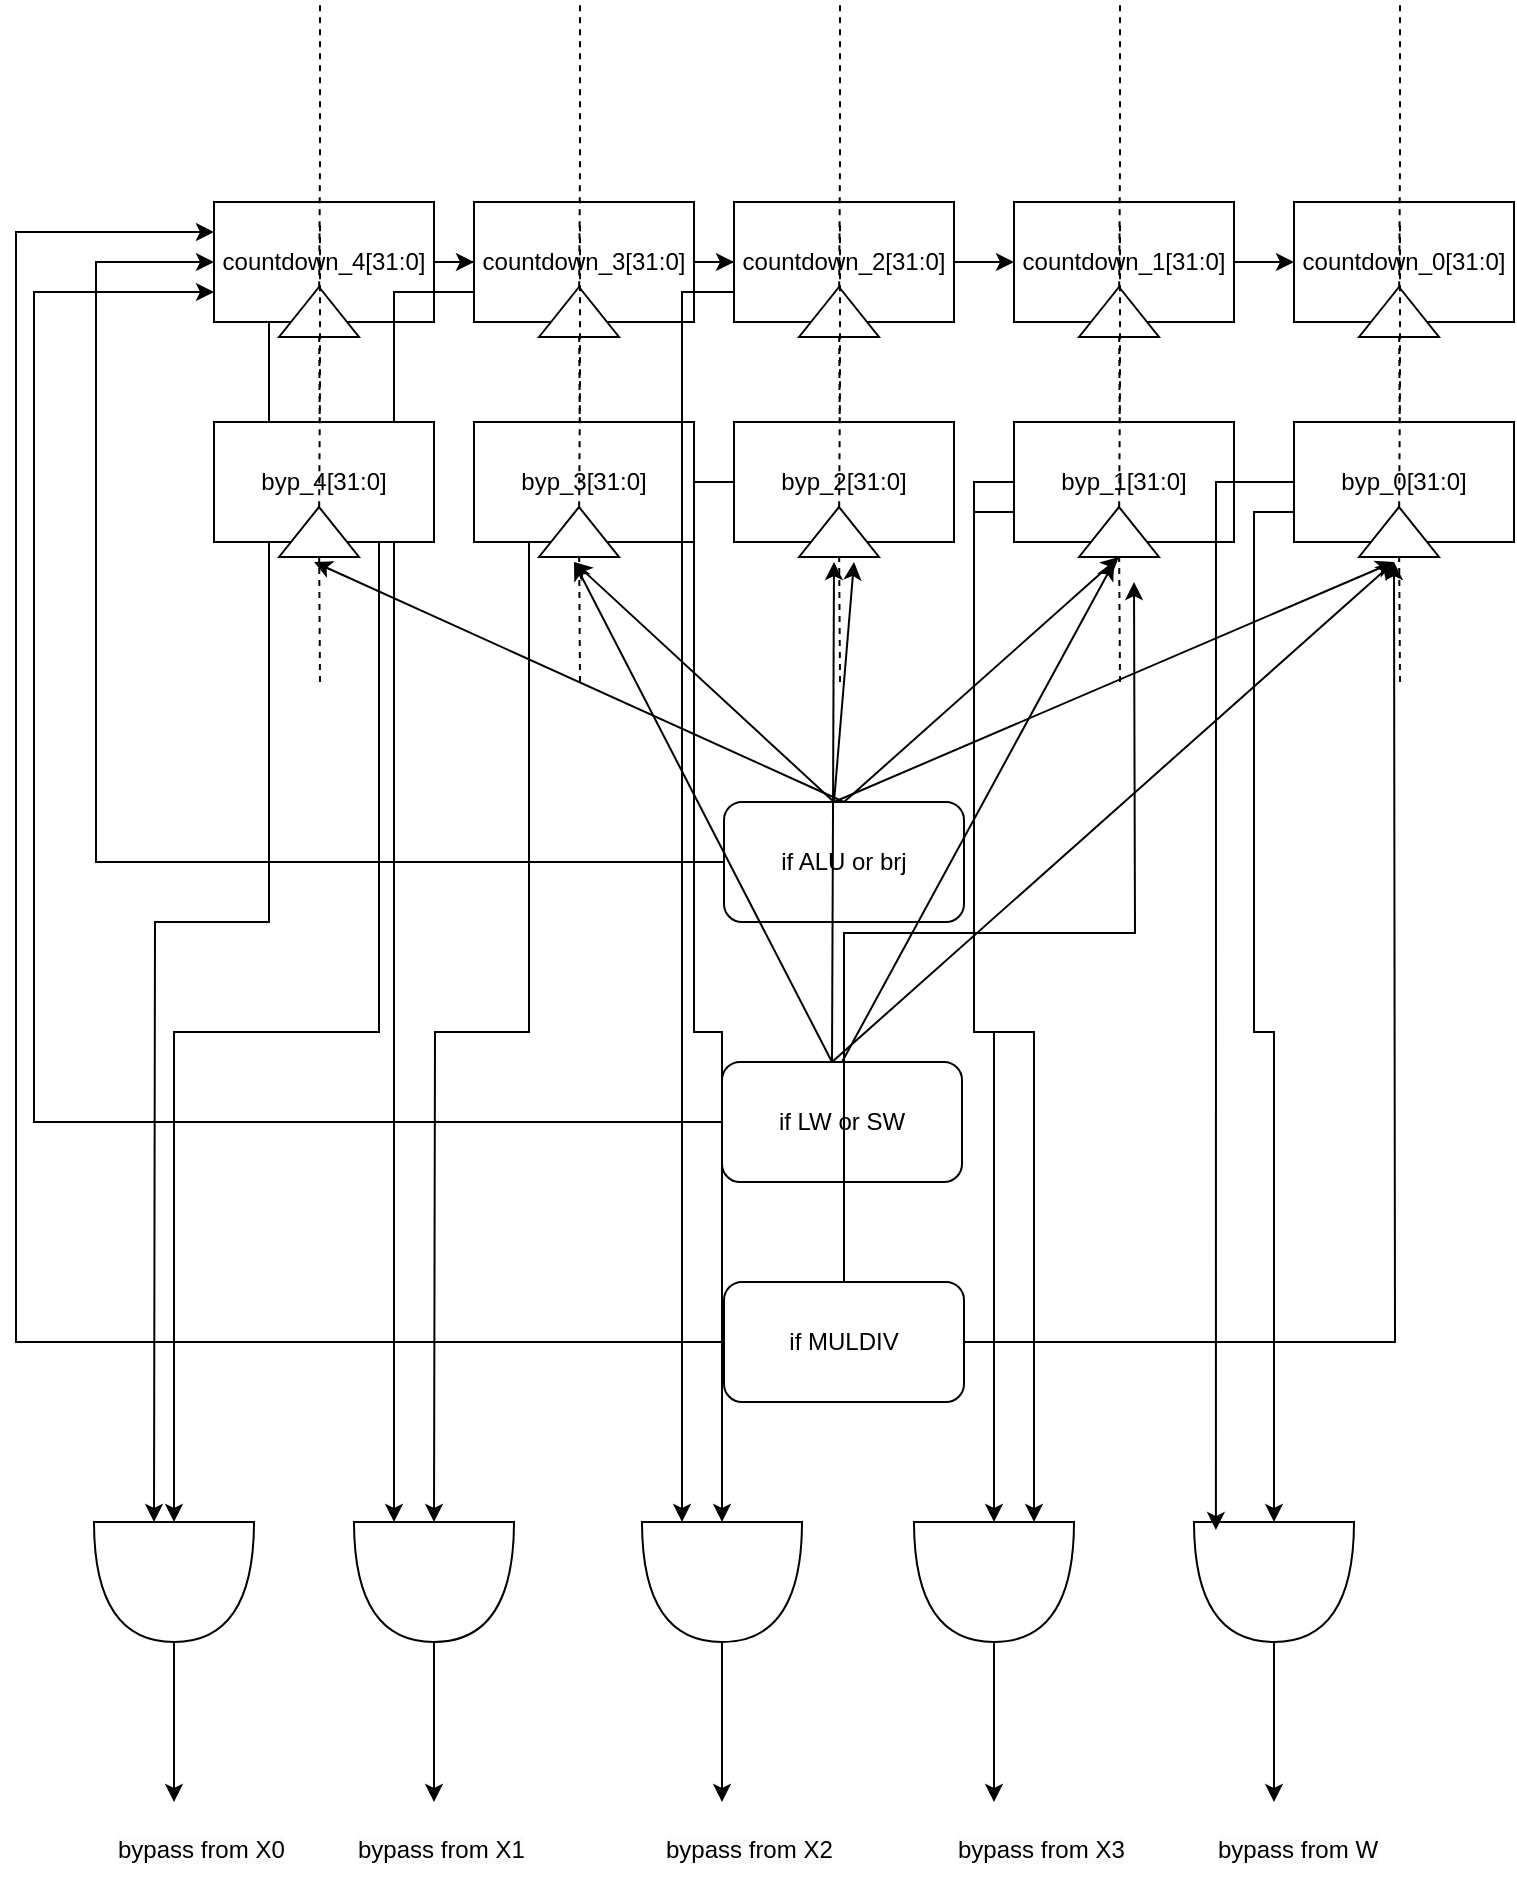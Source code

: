 <mxfile version="24.8.3">
  <diagram name="第 1 页" id="ZV6fUSykykvNh7Q8yYdN">
    <mxGraphModel dx="1364" dy="793" grid="1" gridSize="10" guides="1" tooltips="1" connect="1" arrows="1" fold="1" page="1" pageScale="1" pageWidth="827" pageHeight="1169" math="0" shadow="0">
      <root>
        <mxCell id="0" />
        <mxCell id="1" parent="0" />
        <mxCell id="gjJgRCgS9KbpXRDzj46r-1" style="edgeStyle=orthogonalEdgeStyle;rounded=0;orthogonalLoop=1;jettySize=auto;html=1;exitX=1;exitY=0.5;exitDx=0;exitDy=0;" edge="1" parent="1" source="A6XkKbkgoFJk8oT6EAiX-3" target="A6XkKbkgoFJk8oT6EAiX-16">
          <mxGeometry relative="1" as="geometry" />
        </mxCell>
        <mxCell id="gjJgRCgS9KbpXRDzj46r-5" style="edgeStyle=orthogonalEdgeStyle;rounded=0;orthogonalLoop=1;jettySize=auto;html=1;exitX=0.25;exitY=1;exitDx=0;exitDy=0;" edge="1" parent="1" source="A6XkKbkgoFJk8oT6EAiX-3">
          <mxGeometry relative="1" as="geometry">
            <mxPoint x="100" y="820" as="targetPoint" />
          </mxGeometry>
        </mxCell>
        <mxCell id="A6XkKbkgoFJk8oT6EAiX-3" value="countdown_4[31:0]" style="rounded=0;whiteSpace=wrap;html=1;" parent="1" vertex="1">
          <mxGeometry x="130" y="160" width="110" height="60" as="geometry" />
        </mxCell>
        <mxCell id="A6XkKbkgoFJk8oT6EAiX-12" value="" style="endArrow=none;dashed=1;html=1;rounded=0;" parent="1" source="A6XkKbkgoFJk8oT6EAiX-14" edge="1">
          <mxGeometry width="50" height="50" relative="1" as="geometry">
            <mxPoint x="180" y="380" as="sourcePoint" />
            <mxPoint x="183" y="60" as="targetPoint" />
            <Array as="points">
              <mxPoint x="183" y="140" />
            </Array>
          </mxGeometry>
        </mxCell>
        <mxCell id="A6XkKbkgoFJk8oT6EAiX-15" value="" style="endArrow=none;dashed=1;html=1;rounded=0;" parent="1" target="A6XkKbkgoFJk8oT6EAiX-14" edge="1">
          <mxGeometry width="50" height="50" relative="1" as="geometry">
            <mxPoint x="183" y="290" as="sourcePoint" />
            <mxPoint x="180" y="70" as="targetPoint" />
          </mxGeometry>
        </mxCell>
        <mxCell id="A6XkKbkgoFJk8oT6EAiX-14" value="" style="triangle;whiteSpace=wrap;html=1;rotation=-90;" parent="1" vertex="1">
          <mxGeometry x="170" y="195" width="25" height="40" as="geometry" />
        </mxCell>
        <mxCell id="gjJgRCgS9KbpXRDzj46r-2" style="edgeStyle=orthogonalEdgeStyle;rounded=0;orthogonalLoop=1;jettySize=auto;html=1;exitX=1;exitY=0.5;exitDx=0;exitDy=0;" edge="1" parent="1" source="A6XkKbkgoFJk8oT6EAiX-16" target="A6XkKbkgoFJk8oT6EAiX-20">
          <mxGeometry relative="1" as="geometry" />
        </mxCell>
        <mxCell id="gjJgRCgS9KbpXRDzj46r-10" style="edgeStyle=orthogonalEdgeStyle;rounded=0;orthogonalLoop=1;jettySize=auto;html=1;exitX=0;exitY=0.75;exitDx=0;exitDy=0;entryX=0;entryY=0.75;entryDx=0;entryDy=0;entryPerimeter=0;" edge="1" parent="1" source="A6XkKbkgoFJk8oT6EAiX-16" target="gjJgRCgS9KbpXRDzj46r-11">
          <mxGeometry relative="1" as="geometry">
            <mxPoint x="220" y="830" as="targetPoint" />
          </mxGeometry>
        </mxCell>
        <mxCell id="A6XkKbkgoFJk8oT6EAiX-16" value="countdown_3[31:0]" style="rounded=0;whiteSpace=wrap;html=1;" parent="1" vertex="1">
          <mxGeometry x="260" y="160" width="110" height="60" as="geometry" />
        </mxCell>
        <mxCell id="A6XkKbkgoFJk8oT6EAiX-17" value="" style="endArrow=none;dashed=1;html=1;rounded=0;" parent="1" source="A6XkKbkgoFJk8oT6EAiX-19" edge="1">
          <mxGeometry width="50" height="50" relative="1" as="geometry">
            <mxPoint x="310" y="380" as="sourcePoint" />
            <mxPoint x="313" y="60" as="targetPoint" />
            <Array as="points">
              <mxPoint x="313" y="140" />
            </Array>
          </mxGeometry>
        </mxCell>
        <mxCell id="A6XkKbkgoFJk8oT6EAiX-18" value="" style="endArrow=none;dashed=1;html=1;rounded=0;" parent="1" target="A6XkKbkgoFJk8oT6EAiX-19" edge="1">
          <mxGeometry width="50" height="50" relative="1" as="geometry">
            <mxPoint x="313" y="290" as="sourcePoint" />
            <mxPoint x="310" y="70" as="targetPoint" />
          </mxGeometry>
        </mxCell>
        <mxCell id="A6XkKbkgoFJk8oT6EAiX-19" value="" style="triangle;whiteSpace=wrap;html=1;rotation=-90;" parent="1" vertex="1">
          <mxGeometry x="300" y="195" width="25" height="40" as="geometry" />
        </mxCell>
        <mxCell id="gjJgRCgS9KbpXRDzj46r-3" style="edgeStyle=orthogonalEdgeStyle;rounded=0;orthogonalLoop=1;jettySize=auto;html=1;exitX=1;exitY=0.5;exitDx=0;exitDy=0;entryX=0;entryY=0.5;entryDx=0;entryDy=0;" edge="1" parent="1" source="A6XkKbkgoFJk8oT6EAiX-20" target="A6XkKbkgoFJk8oT6EAiX-24">
          <mxGeometry relative="1" as="geometry">
            <mxPoint x="520" y="190" as="targetPoint" />
          </mxGeometry>
        </mxCell>
        <mxCell id="A6XkKbkgoFJk8oT6EAiX-20" value="countdown_2[31:0]" style="rounded=0;whiteSpace=wrap;html=1;" parent="1" vertex="1">
          <mxGeometry x="390" y="160" width="110" height="60" as="geometry" />
        </mxCell>
        <mxCell id="A6XkKbkgoFJk8oT6EAiX-21" value="" style="endArrow=none;dashed=1;html=1;rounded=0;" parent="1" source="A6XkKbkgoFJk8oT6EAiX-23" edge="1">
          <mxGeometry width="50" height="50" relative="1" as="geometry">
            <mxPoint x="440" y="380" as="sourcePoint" />
            <mxPoint x="443" y="60" as="targetPoint" />
            <Array as="points">
              <mxPoint x="443" y="140" />
            </Array>
          </mxGeometry>
        </mxCell>
        <mxCell id="A6XkKbkgoFJk8oT6EAiX-22" value="" style="endArrow=none;dashed=1;html=1;rounded=0;" parent="1" target="A6XkKbkgoFJk8oT6EAiX-23" edge="1">
          <mxGeometry width="50" height="50" relative="1" as="geometry">
            <mxPoint x="443" y="290" as="sourcePoint" />
            <mxPoint x="440" y="70" as="targetPoint" />
          </mxGeometry>
        </mxCell>
        <mxCell id="A6XkKbkgoFJk8oT6EAiX-23" value="" style="triangle;whiteSpace=wrap;html=1;rotation=-90;" parent="1" vertex="1">
          <mxGeometry x="430" y="195" width="25" height="40" as="geometry" />
        </mxCell>
        <mxCell id="gjJgRCgS9KbpXRDzj46r-4" style="edgeStyle=orthogonalEdgeStyle;rounded=0;orthogonalLoop=1;jettySize=auto;html=1;exitX=1;exitY=0.5;exitDx=0;exitDy=0;entryX=0;entryY=0.5;entryDx=0;entryDy=0;" edge="1" parent="1" source="A6XkKbkgoFJk8oT6EAiX-24" target="A6XkKbkgoFJk8oT6EAiX-28">
          <mxGeometry relative="1" as="geometry" />
        </mxCell>
        <mxCell id="A6XkKbkgoFJk8oT6EAiX-24" value="countdown_1[31:0]" style="rounded=0;whiteSpace=wrap;html=1;" parent="1" vertex="1">
          <mxGeometry x="530" y="160" width="110" height="60" as="geometry" />
        </mxCell>
        <mxCell id="A6XkKbkgoFJk8oT6EAiX-25" value="" style="endArrow=none;dashed=1;html=1;rounded=0;" parent="1" source="A6XkKbkgoFJk8oT6EAiX-27" edge="1">
          <mxGeometry width="50" height="50" relative="1" as="geometry">
            <mxPoint x="580" y="380" as="sourcePoint" />
            <mxPoint x="583" y="60" as="targetPoint" />
            <Array as="points">
              <mxPoint x="583" y="140" />
            </Array>
          </mxGeometry>
        </mxCell>
        <mxCell id="A6XkKbkgoFJk8oT6EAiX-26" value="" style="endArrow=none;dashed=1;html=1;rounded=0;" parent="1" target="A6XkKbkgoFJk8oT6EAiX-27" edge="1">
          <mxGeometry width="50" height="50" relative="1" as="geometry">
            <mxPoint x="583" y="290" as="sourcePoint" />
            <mxPoint x="580" y="70" as="targetPoint" />
          </mxGeometry>
        </mxCell>
        <mxCell id="A6XkKbkgoFJk8oT6EAiX-27" value="" style="triangle;whiteSpace=wrap;html=1;rotation=-90;" parent="1" vertex="1">
          <mxGeometry x="570" y="195" width="25" height="40" as="geometry" />
        </mxCell>
        <mxCell id="A6XkKbkgoFJk8oT6EAiX-28" value="countdown_0[31:0]" style="rounded=0;whiteSpace=wrap;html=1;" parent="1" vertex="1">
          <mxGeometry x="670" y="160" width="110" height="60" as="geometry" />
        </mxCell>
        <mxCell id="A6XkKbkgoFJk8oT6EAiX-29" value="" style="endArrow=none;dashed=1;html=1;rounded=0;" parent="1" source="A6XkKbkgoFJk8oT6EAiX-31" edge="1">
          <mxGeometry width="50" height="50" relative="1" as="geometry">
            <mxPoint x="720" y="380" as="sourcePoint" />
            <mxPoint x="723" y="60" as="targetPoint" />
            <Array as="points">
              <mxPoint x="723" y="140" />
            </Array>
          </mxGeometry>
        </mxCell>
        <mxCell id="A6XkKbkgoFJk8oT6EAiX-30" value="" style="endArrow=none;dashed=1;html=1;rounded=0;" parent="1" target="A6XkKbkgoFJk8oT6EAiX-31" edge="1">
          <mxGeometry width="50" height="50" relative="1" as="geometry">
            <mxPoint x="723" y="290" as="sourcePoint" />
            <mxPoint x="720" y="70" as="targetPoint" />
          </mxGeometry>
        </mxCell>
        <mxCell id="A6XkKbkgoFJk8oT6EAiX-31" value="" style="triangle;whiteSpace=wrap;html=1;rotation=-90;" parent="1" vertex="1">
          <mxGeometry x="710" y="195" width="25" height="40" as="geometry" />
        </mxCell>
        <mxCell id="gjJgRCgS9KbpXRDzj46r-6" style="edgeStyle=orthogonalEdgeStyle;rounded=0;orthogonalLoop=1;jettySize=auto;html=1;exitX=0.75;exitY=1;exitDx=0;exitDy=0;" edge="1" parent="1" source="A6XkKbkgoFJk8oT6EAiX-32" target="gjJgRCgS9KbpXRDzj46r-7">
          <mxGeometry relative="1" as="geometry">
            <mxPoint x="120" y="820" as="targetPoint" />
          </mxGeometry>
        </mxCell>
        <mxCell id="A6XkKbkgoFJk8oT6EAiX-32" value="byp_4[31:0]" style="rounded=0;whiteSpace=wrap;html=1;" parent="1" vertex="1">
          <mxGeometry x="130" y="270" width="110" height="60" as="geometry" />
        </mxCell>
        <mxCell id="A6XkKbkgoFJk8oT6EAiX-33" value="" style="endArrow=none;dashed=1;html=1;rounded=0;" parent="1" source="A6XkKbkgoFJk8oT6EAiX-35" edge="1">
          <mxGeometry width="50" height="50" relative="1" as="geometry">
            <mxPoint x="180" y="490" as="sourcePoint" />
            <mxPoint x="183" y="170" as="targetPoint" />
            <Array as="points">
              <mxPoint x="183" y="250" />
            </Array>
          </mxGeometry>
        </mxCell>
        <mxCell id="A6XkKbkgoFJk8oT6EAiX-34" value="" style="endArrow=none;dashed=1;html=1;rounded=0;" parent="1" target="A6XkKbkgoFJk8oT6EAiX-35" edge="1">
          <mxGeometry width="50" height="50" relative="1" as="geometry">
            <mxPoint x="183" y="400" as="sourcePoint" />
            <mxPoint x="180" y="180" as="targetPoint" />
          </mxGeometry>
        </mxCell>
        <mxCell id="A6XkKbkgoFJk8oT6EAiX-35" value="" style="triangle;whiteSpace=wrap;html=1;rotation=-90;" parent="1" vertex="1">
          <mxGeometry x="170" y="305" width="25" height="40" as="geometry" />
        </mxCell>
        <mxCell id="gjJgRCgS9KbpXRDzj46r-9" style="edgeStyle=orthogonalEdgeStyle;rounded=0;orthogonalLoop=1;jettySize=auto;html=1;exitX=0.25;exitY=1;exitDx=0;exitDy=0;" edge="1" parent="1" source="A6XkKbkgoFJk8oT6EAiX-36">
          <mxGeometry relative="1" as="geometry">
            <mxPoint x="240" y="820" as="targetPoint" />
          </mxGeometry>
        </mxCell>
        <mxCell id="A6XkKbkgoFJk8oT6EAiX-36" value="byp_3[31:0]" style="rounded=0;whiteSpace=wrap;html=1;" parent="1" vertex="1">
          <mxGeometry x="260" y="270" width="110" height="60" as="geometry" />
        </mxCell>
        <mxCell id="A6XkKbkgoFJk8oT6EAiX-37" value="" style="endArrow=none;dashed=1;html=1;rounded=0;" parent="1" source="A6XkKbkgoFJk8oT6EAiX-39" edge="1">
          <mxGeometry width="50" height="50" relative="1" as="geometry">
            <mxPoint x="310" y="490" as="sourcePoint" />
            <mxPoint x="313" y="170" as="targetPoint" />
            <Array as="points">
              <mxPoint x="313" y="250" />
            </Array>
          </mxGeometry>
        </mxCell>
        <mxCell id="A6XkKbkgoFJk8oT6EAiX-38" value="" style="endArrow=none;dashed=1;html=1;rounded=0;" parent="1" target="A6XkKbkgoFJk8oT6EAiX-39" edge="1">
          <mxGeometry width="50" height="50" relative="1" as="geometry">
            <mxPoint x="313" y="400" as="sourcePoint" />
            <mxPoint x="310" y="180" as="targetPoint" />
          </mxGeometry>
        </mxCell>
        <mxCell id="A6XkKbkgoFJk8oT6EAiX-39" value="" style="triangle;whiteSpace=wrap;html=1;rotation=-90;" parent="1" vertex="1">
          <mxGeometry x="300" y="305" width="25" height="40" as="geometry" />
        </mxCell>
        <mxCell id="A6XkKbkgoFJk8oT6EAiX-40" value="byp_2[31:0]" style="rounded=0;whiteSpace=wrap;html=1;" parent="1" vertex="1">
          <mxGeometry x="390" y="270" width="110" height="60" as="geometry" />
        </mxCell>
        <mxCell id="A6XkKbkgoFJk8oT6EAiX-41" value="" style="endArrow=none;dashed=1;html=1;rounded=0;" parent="1" source="A6XkKbkgoFJk8oT6EAiX-43" edge="1">
          <mxGeometry width="50" height="50" relative="1" as="geometry">
            <mxPoint x="440" y="490" as="sourcePoint" />
            <mxPoint x="443" y="170" as="targetPoint" />
            <Array as="points">
              <mxPoint x="443" y="250" />
            </Array>
          </mxGeometry>
        </mxCell>
        <mxCell id="A6XkKbkgoFJk8oT6EAiX-42" value="" style="endArrow=none;dashed=1;html=1;rounded=0;" parent="1" target="A6XkKbkgoFJk8oT6EAiX-43" edge="1">
          <mxGeometry width="50" height="50" relative="1" as="geometry">
            <mxPoint x="443" y="400" as="sourcePoint" />
            <mxPoint x="440" y="180" as="targetPoint" />
          </mxGeometry>
        </mxCell>
        <mxCell id="A6XkKbkgoFJk8oT6EAiX-43" value="" style="triangle;whiteSpace=wrap;html=1;rotation=-90;" parent="1" vertex="1">
          <mxGeometry x="430" y="305" width="25" height="40" as="geometry" />
        </mxCell>
        <mxCell id="gjJgRCgS9KbpXRDzj46r-17" style="edgeStyle=orthogonalEdgeStyle;rounded=0;orthogonalLoop=1;jettySize=auto;html=1;exitX=0;exitY=0.5;exitDx=0;exitDy=0;" edge="1" parent="1" source="A6XkKbkgoFJk8oT6EAiX-44" target="gjJgRCgS9KbpXRDzj46r-13">
          <mxGeometry relative="1" as="geometry" />
        </mxCell>
        <mxCell id="A6XkKbkgoFJk8oT6EAiX-44" value="byp_1[31:0]" style="rounded=0;whiteSpace=wrap;html=1;" parent="1" vertex="1">
          <mxGeometry x="530" y="270" width="110" height="60" as="geometry" />
        </mxCell>
        <mxCell id="A6XkKbkgoFJk8oT6EAiX-45" value="" style="endArrow=none;dashed=1;html=1;rounded=0;" parent="1" source="A6XkKbkgoFJk8oT6EAiX-47" edge="1">
          <mxGeometry width="50" height="50" relative="1" as="geometry">
            <mxPoint x="580" y="490" as="sourcePoint" />
            <mxPoint x="583" y="170" as="targetPoint" />
            <Array as="points">
              <mxPoint x="583" y="250" />
            </Array>
          </mxGeometry>
        </mxCell>
        <mxCell id="A6XkKbkgoFJk8oT6EAiX-46" value="" style="endArrow=none;dashed=1;html=1;rounded=0;" parent="1" target="A6XkKbkgoFJk8oT6EAiX-47" edge="1">
          <mxGeometry width="50" height="50" relative="1" as="geometry">
            <mxPoint x="583" y="400" as="sourcePoint" />
            <mxPoint x="580" y="180" as="targetPoint" />
          </mxGeometry>
        </mxCell>
        <mxCell id="A6XkKbkgoFJk8oT6EAiX-47" value="" style="triangle;whiteSpace=wrap;html=1;rotation=-90;" parent="1" vertex="1">
          <mxGeometry x="570" y="305" width="25" height="40" as="geometry" />
        </mxCell>
        <mxCell id="A6XkKbkgoFJk8oT6EAiX-48" value="byp_0[31:0]" style="rounded=0;whiteSpace=wrap;html=1;" parent="1" vertex="1">
          <mxGeometry x="670" y="270" width="110" height="60" as="geometry" />
        </mxCell>
        <mxCell id="A6XkKbkgoFJk8oT6EAiX-49" value="" style="endArrow=none;dashed=1;html=1;rounded=0;" parent="1" source="A6XkKbkgoFJk8oT6EAiX-51" edge="1">
          <mxGeometry width="50" height="50" relative="1" as="geometry">
            <mxPoint x="720" y="490" as="sourcePoint" />
            <mxPoint x="723" y="170" as="targetPoint" />
            <Array as="points">
              <mxPoint x="723" y="250" />
            </Array>
          </mxGeometry>
        </mxCell>
        <mxCell id="A6XkKbkgoFJk8oT6EAiX-50" value="" style="endArrow=none;dashed=1;html=1;rounded=0;" parent="1" target="A6XkKbkgoFJk8oT6EAiX-51" edge="1">
          <mxGeometry width="50" height="50" relative="1" as="geometry">
            <mxPoint x="723" y="400" as="sourcePoint" />
            <mxPoint x="720" y="180" as="targetPoint" />
          </mxGeometry>
        </mxCell>
        <mxCell id="A6XkKbkgoFJk8oT6EAiX-51" value="" style="triangle;whiteSpace=wrap;html=1;rotation=-90;" parent="1" vertex="1">
          <mxGeometry x="710" y="305" width="25" height="40" as="geometry" />
        </mxCell>
        <mxCell id="A6XkKbkgoFJk8oT6EAiX-62" style="edgeStyle=orthogonalEdgeStyle;rounded=0;orthogonalLoop=1;jettySize=auto;html=1;exitX=0;exitY=0.5;exitDx=0;exitDy=0;entryX=0;entryY=0.5;entryDx=0;entryDy=0;" parent="1" source="A6XkKbkgoFJk8oT6EAiX-54" target="A6XkKbkgoFJk8oT6EAiX-3" edge="1">
          <mxGeometry relative="1" as="geometry">
            <mxPoint x="70" y="80" as="targetPoint" />
            <Array as="points">
              <mxPoint x="71" y="490" />
              <mxPoint x="71" y="190" />
            </Array>
          </mxGeometry>
        </mxCell>
        <mxCell id="A6XkKbkgoFJk8oT6EAiX-54" value="if ALU or brj" style="rounded=1;whiteSpace=wrap;html=1;" parent="1" vertex="1">
          <mxGeometry x="385" y="460" width="120" height="60" as="geometry" />
        </mxCell>
        <mxCell id="A6XkKbkgoFJk8oT6EAiX-57" value="" style="endArrow=classic;html=1;rounded=0;exitX=0.5;exitY=0;exitDx=0;exitDy=0;" parent="1" source="A6XkKbkgoFJk8oT6EAiX-54" edge="1">
          <mxGeometry width="50" height="50" relative="1" as="geometry">
            <mxPoint x="390" y="430" as="sourcePoint" />
            <mxPoint x="180" y="340" as="targetPoint" />
          </mxGeometry>
        </mxCell>
        <mxCell id="A6XkKbkgoFJk8oT6EAiX-58" value="" style="endArrow=classic;html=1;rounded=0;" parent="1" edge="1">
          <mxGeometry width="50" height="50" relative="1" as="geometry">
            <mxPoint x="440" y="460" as="sourcePoint" />
            <mxPoint x="310" y="340" as="targetPoint" />
          </mxGeometry>
        </mxCell>
        <mxCell id="A6XkKbkgoFJk8oT6EAiX-59" value="" style="endArrow=classic;html=1;rounded=0;" parent="1" edge="1">
          <mxGeometry width="50" height="50" relative="1" as="geometry">
            <mxPoint x="440" y="460" as="sourcePoint" />
            <mxPoint x="450" y="340" as="targetPoint" />
          </mxGeometry>
        </mxCell>
        <mxCell id="A6XkKbkgoFJk8oT6EAiX-60" value="" style="endArrow=classic;html=1;rounded=0;exitX=0.5;exitY=0;exitDx=0;exitDy=0;entryX=0;entryY=0.5;entryDx=0;entryDy=0;" parent="1" source="A6XkKbkgoFJk8oT6EAiX-54" target="A6XkKbkgoFJk8oT6EAiX-47" edge="1">
          <mxGeometry width="50" height="50" relative="1" as="geometry">
            <mxPoint x="755" y="450" as="sourcePoint" />
            <mxPoint x="580" y="380" as="targetPoint" />
          </mxGeometry>
        </mxCell>
        <mxCell id="A6XkKbkgoFJk8oT6EAiX-61" value="" style="endArrow=classic;html=1;rounded=0;exitX=0.5;exitY=0;exitDx=0;exitDy=0;" parent="1" edge="1">
          <mxGeometry width="50" height="50" relative="1" as="geometry">
            <mxPoint x="440" y="460" as="sourcePoint" />
            <mxPoint x="720" y="340" as="targetPoint" />
          </mxGeometry>
        </mxCell>
        <mxCell id="A6XkKbkgoFJk8oT6EAiX-63" style="edgeStyle=orthogonalEdgeStyle;rounded=0;orthogonalLoop=1;jettySize=auto;html=1;exitX=0;exitY=0.5;exitDx=0;exitDy=0;entryX=0;entryY=0.75;entryDx=0;entryDy=0;" parent="1" source="A6XkKbkgoFJk8oT6EAiX-64" target="A6XkKbkgoFJk8oT6EAiX-3" edge="1">
          <mxGeometry relative="1" as="geometry">
            <mxPoint x="100" y="210" as="targetPoint" />
            <Array as="points">
              <mxPoint x="40" y="620" />
              <mxPoint x="40" y="205" />
            </Array>
          </mxGeometry>
        </mxCell>
        <mxCell id="A6XkKbkgoFJk8oT6EAiX-64" value="if LW or SW" style="rounded=1;whiteSpace=wrap;html=1;" parent="1" vertex="1">
          <mxGeometry x="384" y="590" width="120" height="60" as="geometry" />
        </mxCell>
        <mxCell id="A6XkKbkgoFJk8oT6EAiX-66" value="" style="endArrow=classic;html=1;rounded=0;" parent="1" edge="1">
          <mxGeometry width="50" height="50" relative="1" as="geometry">
            <mxPoint x="439" y="590" as="sourcePoint" />
            <mxPoint x="310" y="340" as="targetPoint" />
          </mxGeometry>
        </mxCell>
        <mxCell id="A6XkKbkgoFJk8oT6EAiX-67" value="" style="endArrow=classic;html=1;rounded=0;" parent="1" edge="1">
          <mxGeometry width="50" height="50" relative="1" as="geometry">
            <mxPoint x="439" y="590" as="sourcePoint" />
            <mxPoint x="440" y="340" as="targetPoint" />
          </mxGeometry>
        </mxCell>
        <mxCell id="A6XkKbkgoFJk8oT6EAiX-68" value="" style="endArrow=classic;html=1;rounded=0;exitX=0.5;exitY=0;exitDx=0;exitDy=0;" parent="1" source="A6XkKbkgoFJk8oT6EAiX-64" edge="1">
          <mxGeometry width="50" height="50" relative="1" as="geometry">
            <mxPoint x="754" y="580" as="sourcePoint" />
            <mxPoint x="580" y="340" as="targetPoint" />
          </mxGeometry>
        </mxCell>
        <mxCell id="A6XkKbkgoFJk8oT6EAiX-69" value="" style="endArrow=classic;html=1;rounded=0;exitX=0.5;exitY=0;exitDx=0;exitDy=0;" parent="1" edge="1">
          <mxGeometry width="50" height="50" relative="1" as="geometry">
            <mxPoint x="439" y="590" as="sourcePoint" />
            <mxPoint x="720" y="340" as="targetPoint" />
          </mxGeometry>
        </mxCell>
        <mxCell id="A6XkKbkgoFJk8oT6EAiX-72" style="edgeStyle=orthogonalEdgeStyle;rounded=0;orthogonalLoop=1;jettySize=auto;html=1;exitX=0;exitY=0.5;exitDx=0;exitDy=0;entryX=0;entryY=0.25;entryDx=0;entryDy=0;" parent="1" target="A6XkKbkgoFJk8oT6EAiX-3" edge="1">
          <mxGeometry relative="1" as="geometry">
            <mxPoint x="30" y="170" as="targetPoint" />
            <mxPoint x="395" y="730" as="sourcePoint" />
            <Array as="points">
              <mxPoint x="31" y="730" />
              <mxPoint x="31" y="175" />
            </Array>
          </mxGeometry>
        </mxCell>
        <mxCell id="A6XkKbkgoFJk8oT6EAiX-73" style="edgeStyle=orthogonalEdgeStyle;rounded=0;orthogonalLoop=1;jettySize=auto;html=1;exitX=0.5;exitY=0;exitDx=0;exitDy=0;" parent="1" source="A6XkKbkgoFJk8oT6EAiX-71" edge="1">
          <mxGeometry relative="1" as="geometry">
            <mxPoint x="590" y="350" as="targetPoint" />
          </mxGeometry>
        </mxCell>
        <mxCell id="A6XkKbkgoFJk8oT6EAiX-74" style="edgeStyle=orthogonalEdgeStyle;rounded=0;orthogonalLoop=1;jettySize=auto;html=1;exitX=1;exitY=0.5;exitDx=0;exitDy=0;" parent="1" source="A6XkKbkgoFJk8oT6EAiX-71" edge="1">
          <mxGeometry relative="1" as="geometry">
            <mxPoint x="720" y="340" as="targetPoint" />
          </mxGeometry>
        </mxCell>
        <mxCell id="A6XkKbkgoFJk8oT6EAiX-71" value="if MULDIV" style="rounded=1;whiteSpace=wrap;html=1;" parent="1" vertex="1">
          <mxGeometry x="385" y="700" width="120" height="60" as="geometry" />
        </mxCell>
        <mxCell id="gjJgRCgS9KbpXRDzj46r-21" style="edgeStyle=orthogonalEdgeStyle;rounded=0;orthogonalLoop=1;jettySize=auto;html=1;exitX=1;exitY=0.5;exitDx=0;exitDy=0;exitPerimeter=0;" edge="1" parent="1" source="gjJgRCgS9KbpXRDzj46r-7">
          <mxGeometry relative="1" as="geometry">
            <mxPoint x="110" y="960" as="targetPoint" />
          </mxGeometry>
        </mxCell>
        <mxCell id="gjJgRCgS9KbpXRDzj46r-7" value="" style="shape=or;whiteSpace=wrap;html=1;rotation=90;" vertex="1" parent="1">
          <mxGeometry x="80" y="810" width="60" height="80" as="geometry" />
        </mxCell>
        <mxCell id="gjJgRCgS9KbpXRDzj46r-27" style="edgeStyle=orthogonalEdgeStyle;rounded=0;orthogonalLoop=1;jettySize=auto;html=1;exitX=1;exitY=0.5;exitDx=0;exitDy=0;exitPerimeter=0;" edge="1" parent="1" source="gjJgRCgS9KbpXRDzj46r-11">
          <mxGeometry relative="1" as="geometry">
            <mxPoint x="240" y="960" as="targetPoint" />
          </mxGeometry>
        </mxCell>
        <mxCell id="gjJgRCgS9KbpXRDzj46r-11" value="" style="shape=or;whiteSpace=wrap;html=1;rotation=90;" vertex="1" parent="1">
          <mxGeometry x="210" y="810" width="60" height="80" as="geometry" />
        </mxCell>
        <mxCell id="gjJgRCgS9KbpXRDzj46r-28" style="edgeStyle=orthogonalEdgeStyle;rounded=0;orthogonalLoop=1;jettySize=auto;html=1;exitX=1;exitY=0.5;exitDx=0;exitDy=0;exitPerimeter=0;" edge="1" parent="1" source="gjJgRCgS9KbpXRDzj46r-12">
          <mxGeometry relative="1" as="geometry">
            <mxPoint x="384" y="960" as="targetPoint" />
          </mxGeometry>
        </mxCell>
        <mxCell id="gjJgRCgS9KbpXRDzj46r-12" value="" style="shape=or;whiteSpace=wrap;html=1;rotation=90;" vertex="1" parent="1">
          <mxGeometry x="354" y="810" width="60" height="80" as="geometry" />
        </mxCell>
        <mxCell id="gjJgRCgS9KbpXRDzj46r-29" style="edgeStyle=orthogonalEdgeStyle;rounded=0;orthogonalLoop=1;jettySize=auto;html=1;exitX=1;exitY=0.5;exitDx=0;exitDy=0;exitPerimeter=0;" edge="1" parent="1" source="gjJgRCgS9KbpXRDzj46r-13">
          <mxGeometry relative="1" as="geometry">
            <mxPoint x="520" y="960" as="targetPoint" />
          </mxGeometry>
        </mxCell>
        <mxCell id="gjJgRCgS9KbpXRDzj46r-13" value="" style="shape=or;whiteSpace=wrap;html=1;rotation=90;" vertex="1" parent="1">
          <mxGeometry x="490" y="810" width="60" height="80" as="geometry" />
        </mxCell>
        <mxCell id="gjJgRCgS9KbpXRDzj46r-30" style="edgeStyle=orthogonalEdgeStyle;rounded=0;orthogonalLoop=1;jettySize=auto;html=1;exitX=1;exitY=0.5;exitDx=0;exitDy=0;exitPerimeter=0;" edge="1" parent="1" source="gjJgRCgS9KbpXRDzj46r-14">
          <mxGeometry relative="1" as="geometry">
            <mxPoint x="660" y="960" as="targetPoint" />
          </mxGeometry>
        </mxCell>
        <mxCell id="gjJgRCgS9KbpXRDzj46r-14" value="" style="shape=or;whiteSpace=wrap;html=1;rotation=90;" vertex="1" parent="1">
          <mxGeometry x="630" y="810" width="60" height="80" as="geometry" />
        </mxCell>
        <mxCell id="gjJgRCgS9KbpXRDzj46r-15" style="edgeStyle=orthogonalEdgeStyle;rounded=0;orthogonalLoop=1;jettySize=auto;html=1;exitX=0;exitY=0.75;exitDx=0;exitDy=0;entryX=0;entryY=0.75;entryDx=0;entryDy=0;entryPerimeter=0;" edge="1" parent="1" source="A6XkKbkgoFJk8oT6EAiX-20" target="gjJgRCgS9KbpXRDzj46r-12">
          <mxGeometry relative="1" as="geometry" />
        </mxCell>
        <mxCell id="gjJgRCgS9KbpXRDzj46r-16" style="edgeStyle=orthogonalEdgeStyle;rounded=0;orthogonalLoop=1;jettySize=auto;html=1;exitX=0;exitY=0.5;exitDx=0;exitDy=0;entryX=0;entryY=0.5;entryDx=0;entryDy=0;entryPerimeter=0;" edge="1" parent="1" source="A6XkKbkgoFJk8oT6EAiX-40" target="gjJgRCgS9KbpXRDzj46r-12">
          <mxGeometry relative="1" as="geometry" />
        </mxCell>
        <mxCell id="gjJgRCgS9KbpXRDzj46r-18" style="edgeStyle=orthogonalEdgeStyle;rounded=0;orthogonalLoop=1;jettySize=auto;html=1;exitX=0;exitY=0.75;exitDx=0;exitDy=0;entryX=0;entryY=0.25;entryDx=0;entryDy=0;entryPerimeter=0;" edge="1" parent="1" source="A6XkKbkgoFJk8oT6EAiX-44" target="gjJgRCgS9KbpXRDzj46r-13">
          <mxGeometry relative="1" as="geometry" />
        </mxCell>
        <mxCell id="gjJgRCgS9KbpXRDzj46r-19" style="edgeStyle=orthogonalEdgeStyle;rounded=0;orthogonalLoop=1;jettySize=auto;html=1;exitX=0;exitY=0.5;exitDx=0;exitDy=0;entryX=0.067;entryY=0.863;entryDx=0;entryDy=0;entryPerimeter=0;" edge="1" parent="1" source="A6XkKbkgoFJk8oT6EAiX-48" target="gjJgRCgS9KbpXRDzj46r-14">
          <mxGeometry relative="1" as="geometry" />
        </mxCell>
        <mxCell id="gjJgRCgS9KbpXRDzj46r-20" style="edgeStyle=orthogonalEdgeStyle;rounded=0;orthogonalLoop=1;jettySize=auto;html=1;exitX=0;exitY=0.75;exitDx=0;exitDy=0;entryX=0;entryY=0.5;entryDx=0;entryDy=0;entryPerimeter=0;" edge="1" parent="1" source="A6XkKbkgoFJk8oT6EAiX-48" target="gjJgRCgS9KbpXRDzj46r-14">
          <mxGeometry relative="1" as="geometry" />
        </mxCell>
        <mxCell id="gjJgRCgS9KbpXRDzj46r-22" value="&lt;span style=&quot;color: rgb(0, 0, 0); font-family: Helvetica; font-size: 12px; font-style: normal; font-variant-ligatures: normal; font-variant-caps: normal; font-weight: 400; letter-spacing: normal; orphans: 2; text-align: center; text-indent: 0px; text-transform: none; widows: 2; word-spacing: 0px; -webkit-text-stroke-width: 0px; white-space: normal; background-color: rgb(251, 251, 251); text-decoration-thickness: initial; text-decoration-style: initial; text-decoration-color: initial; display: inline !important; float: none;&quot;&gt;bypass from X0&lt;/span&gt;" style="text;whiteSpace=wrap;html=1;" vertex="1" parent="1">
          <mxGeometry x="80" y="970" width="90" height="40" as="geometry" />
        </mxCell>
        <mxCell id="gjJgRCgS9KbpXRDzj46r-23" value="&lt;span style=&quot;color: rgb(0, 0, 0); font-family: Helvetica; font-size: 12px; font-style: normal; font-variant-ligatures: normal; font-variant-caps: normal; font-weight: 400; letter-spacing: normal; orphans: 2; text-align: center; text-indent: 0px; text-transform: none; widows: 2; word-spacing: 0px; -webkit-text-stroke-width: 0px; white-space: normal; background-color: rgb(251, 251, 251); text-decoration-thickness: initial; text-decoration-style: initial; text-decoration-color: initial; display: inline !important; float: none;&quot;&gt;bypass from X1&lt;/span&gt;" style="text;whiteSpace=wrap;html=1;" vertex="1" parent="1">
          <mxGeometry x="200" y="970" width="90" height="40" as="geometry" />
        </mxCell>
        <mxCell id="gjJgRCgS9KbpXRDzj46r-24" value="&lt;span style=&quot;color: rgb(0, 0, 0); font-family: Helvetica; font-size: 12px; font-style: normal; font-variant-ligatures: normal; font-variant-caps: normal; font-weight: 400; letter-spacing: normal; orphans: 2; text-align: center; text-indent: 0px; text-transform: none; widows: 2; word-spacing: 0px; -webkit-text-stroke-width: 0px; white-space: normal; background-color: rgb(251, 251, 251); text-decoration-thickness: initial; text-decoration-style: initial; text-decoration-color: initial; display: inline !important; float: none;&quot;&gt;bypass from X2&lt;/span&gt;" style="text;whiteSpace=wrap;html=1;" vertex="1" parent="1">
          <mxGeometry x="354" y="970" width="90" height="40" as="geometry" />
        </mxCell>
        <mxCell id="gjJgRCgS9KbpXRDzj46r-25" value="&lt;span style=&quot;color: rgb(0, 0, 0); font-family: Helvetica; font-size: 12px; font-style: normal; font-variant-ligatures: normal; font-variant-caps: normal; font-weight: 400; letter-spacing: normal; orphans: 2; text-align: center; text-indent: 0px; text-transform: none; widows: 2; word-spacing: 0px; -webkit-text-stroke-width: 0px; white-space: normal; background-color: rgb(251, 251, 251); text-decoration-thickness: initial; text-decoration-style: initial; text-decoration-color: initial; display: inline !important; float: none;&quot;&gt;bypass from X3&lt;/span&gt;" style="text;whiteSpace=wrap;html=1;" vertex="1" parent="1">
          <mxGeometry x="500" y="970" width="90" height="40" as="geometry" />
        </mxCell>
        <mxCell id="gjJgRCgS9KbpXRDzj46r-26" value="&lt;span style=&quot;color: rgb(0, 0, 0); font-family: Helvetica; font-size: 12px; font-style: normal; font-variant-ligatures: normal; font-variant-caps: normal; font-weight: 400; letter-spacing: normal; orphans: 2; text-align: center; text-indent: 0px; text-transform: none; widows: 2; word-spacing: 0px; -webkit-text-stroke-width: 0px; white-space: normal; background-color: rgb(251, 251, 251); text-decoration-thickness: initial; text-decoration-style: initial; text-decoration-color: initial; display: inline !important; float: none;&quot;&gt;bypass from W&lt;/span&gt;" style="text;whiteSpace=wrap;html=1;" vertex="1" parent="1">
          <mxGeometry x="630" y="970" width="90" height="40" as="geometry" />
        </mxCell>
      </root>
    </mxGraphModel>
  </diagram>
</mxfile>
